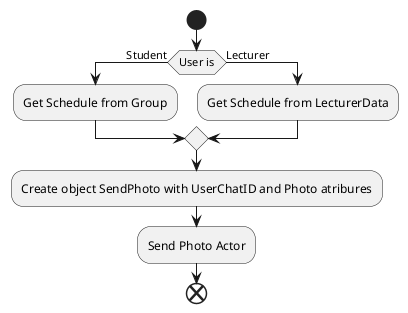 @startuml
start;
if (User is) then (Student)
:Get Schedule from Group;
else (Lecturer)
:Get Schedule from LecturerData;
endif
:Create object SendPhoto with UserChatID and Photo atribures;
:Send Photo Actor;
end;
@enduml